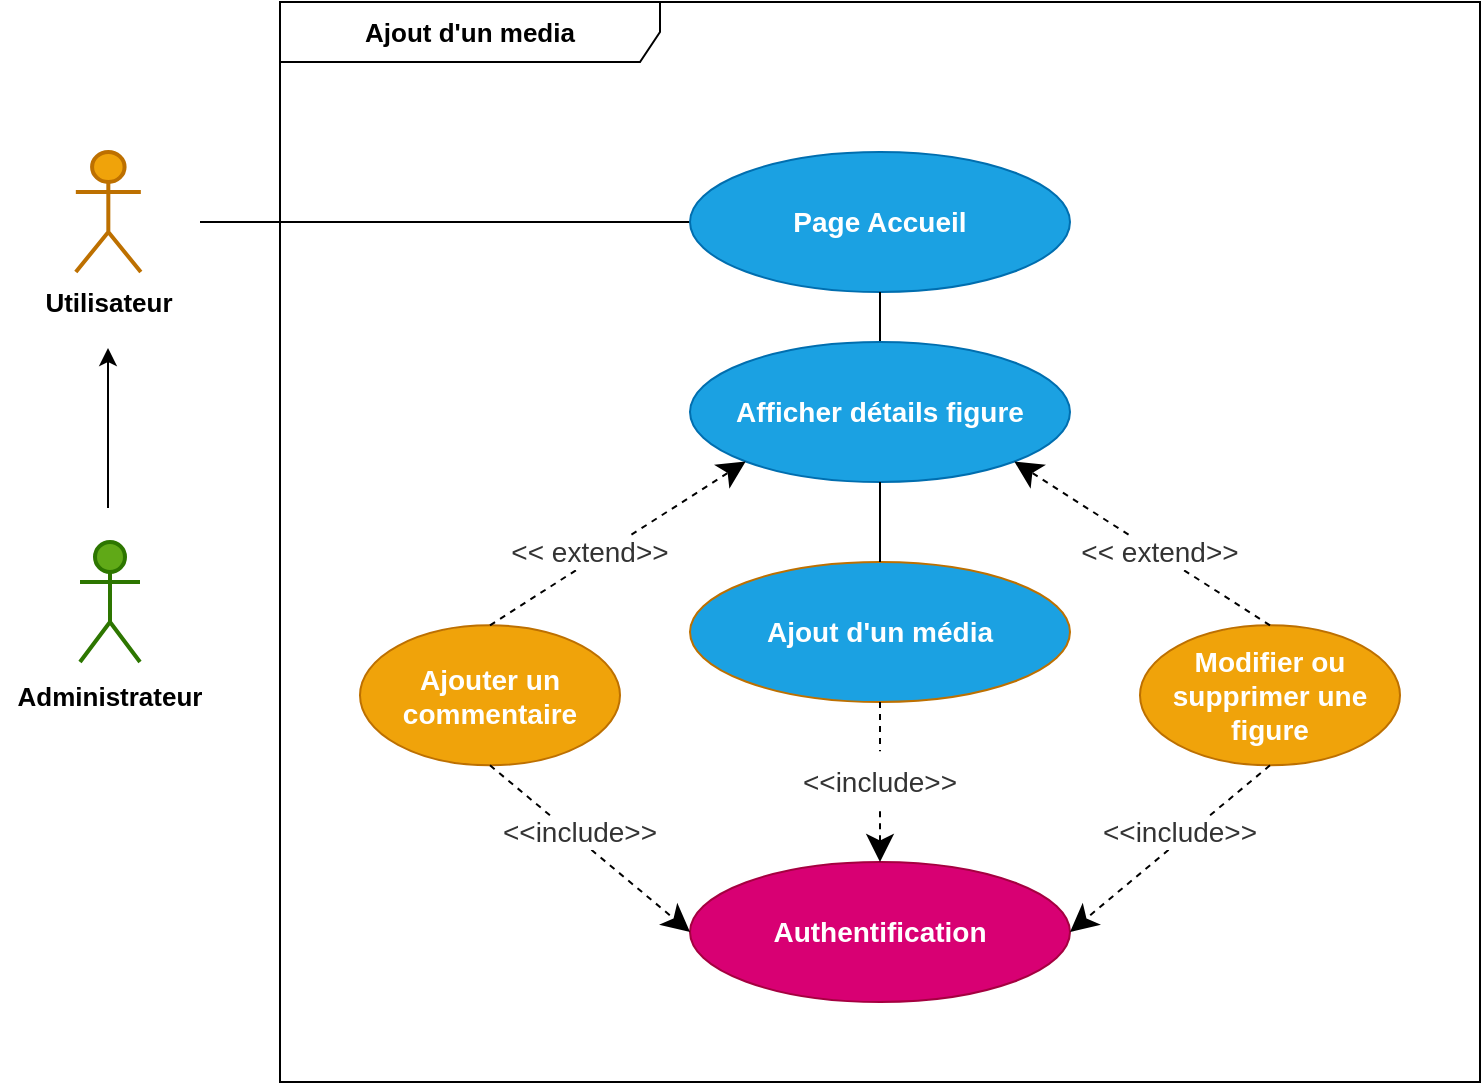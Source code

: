 <mxfile version="20.7.4" type="device"><diagram id="IBph_rOlRubgpFlMYiFD" name="Page-1"><mxGraphModel dx="1477" dy="-723" grid="1" gridSize="10" guides="1" tooltips="1" connect="1" arrows="1" fold="1" page="1" pageScale="1" pageWidth="1169" pageHeight="1654" math="0" shadow="0"><root><mxCell id="0"/><mxCell id="1" parent="0"/><mxCell id="M1mV2Twh1JZ1whArbeE2-57" value="" style="group" parent="1" vertex="1" connectable="0"><mxGeometry x="110" y="1866" width="740" height="540" as="geometry"/></mxCell><mxCell id="M1mV2Twh1JZ1whArbeE2-58" value="&lt;b&gt;Ajout d'un media&lt;/b&gt;" style="shape=umlFrame;whiteSpace=wrap;html=1;fontFamily=Helvetica;fontSize=13;width=190;height=30;" parent="M1mV2Twh1JZ1whArbeE2-57" vertex="1"><mxGeometry x="140" width="600" height="540" as="geometry"/></mxCell><mxCell id="M1mV2Twh1JZ1whArbeE2-59" value="" style="endArrow=none;html=1;rounded=0;fontFamily=Helvetica;fontSize=14;fontColor=#ffffff;entryX=0;entryY=0.5;entryDx=0;entryDy=0;" parent="M1mV2Twh1JZ1whArbeE2-57" target="M1mV2Twh1JZ1whArbeE2-60" edge="1"><mxGeometry width="50" height="50" relative="1" as="geometry"><mxPoint x="100" y="110" as="sourcePoint"/><mxPoint x="110" y="285" as="targetPoint"/></mxGeometry></mxCell><mxCell id="M1mV2Twh1JZ1whArbeE2-60" value="&lt;font style=&quot;font-size: 14px;&quot; color=&quot;#ffffff&quot;&gt;&lt;b&gt;Page Accueil&lt;br&gt;&lt;/b&gt;&lt;/font&gt;" style="ellipse;whiteSpace=wrap;html=1;fontFamily=Helvetica;fontSize=13;fillColor=#1ba1e2;fontColor=#ffffff;strokeColor=#006EAF;" parent="M1mV2Twh1JZ1whArbeE2-57" vertex="1"><mxGeometry x="345" y="75" width="190" height="70" as="geometry"/></mxCell><mxCell id="M1mV2Twh1JZ1whArbeE2-61" value="" style="group" parent="M1mV2Twh1JZ1whArbeE2-57" vertex="1" connectable="0"><mxGeometry y="55" width="65" height="90" as="geometry"/></mxCell><mxCell id="M1mV2Twh1JZ1whArbeE2-62" value="" style="shape=umlActor;verticalLabelPosition=bottom;verticalAlign=top;html=1;outlineConnect=0;strokeWidth=2;labelBackgroundColor=none;rounded=1;fillColor=#f0a30a;fontColor=#000000;strokeColor=#BD7000;" parent="M1mV2Twh1JZ1whArbeE2-61" vertex="1"><mxGeometry x="37.917" y="20" width="32.5" height="60" as="geometry"/></mxCell><mxCell id="M1mV2Twh1JZ1whArbeE2-63" value="&lt;font style=&quot;font-size: 13px;&quot;&gt;&lt;b style=&quot;&quot;&gt;Utilisateur&lt;/b&gt;&lt;/font&gt;" style="text;html=1;strokeColor=none;fillColor=none;align=center;verticalAlign=middle;whiteSpace=wrap;rounded=0;" parent="M1mV2Twh1JZ1whArbeE2-61" vertex="1"><mxGeometry x="21.667" y="80" width="65" height="30" as="geometry"/></mxCell><mxCell id="M1mV2Twh1JZ1whArbeE2-64" value="" style="endArrow=none;html=1;rounded=0;fontFamily=Helvetica;fontSize=14;fontColor=#ffffff;entryX=0.5;entryY=1;entryDx=0;entryDy=0;exitX=0.5;exitY=0;exitDx=0;exitDy=0;" parent="M1mV2Twh1JZ1whArbeE2-57" source="M1mV2Twh1JZ1whArbeE2-65" target="M1mV2Twh1JZ1whArbeE2-60" edge="1"><mxGeometry width="50" height="50" relative="1" as="geometry"><mxPoint x="120" y="80" as="sourcePoint"/><mxPoint x="240.0" y="120" as="targetPoint"/></mxGeometry></mxCell><mxCell id="M1mV2Twh1JZ1whArbeE2-65" value="&lt;font style=&quot;font-size: 14px;&quot; color=&quot;#ffffff&quot;&gt;&lt;b&gt;Afficher détails figure&lt;br&gt;&lt;/b&gt;&lt;/font&gt;" style="ellipse;whiteSpace=wrap;html=1;fontFamily=Helvetica;fontSize=13;fillColor=#1ba1e2;fontColor=#ffffff;strokeColor=#006EAF;" parent="M1mV2Twh1JZ1whArbeE2-57" vertex="1"><mxGeometry x="345" y="170" width="190" height="70" as="geometry"/></mxCell><mxCell id="M1mV2Twh1JZ1whArbeE2-66" value="&lt;font style=&quot;font-size: 14px;&quot; color=&quot;#ffffff&quot;&gt;&lt;b&gt;Ajouter un commentaire&lt;br&gt;&lt;/b&gt;&lt;/font&gt;" style="ellipse;whiteSpace=wrap;html=1;fontFamily=Helvetica;fontSize=13;fillColor=#f0a30a;fontColor=#000000;strokeColor=#BD7000;" parent="M1mV2Twh1JZ1whArbeE2-57" vertex="1"><mxGeometry x="180" y="311.67" width="130" height="70" as="geometry"/></mxCell><mxCell id="M1mV2Twh1JZ1whArbeE2-67" value="&lt;font style=&quot;font-size: 14px;&quot; color=&quot;#ffffff&quot;&gt;&lt;b&gt;Authentification&lt;br&gt;&lt;/b&gt;&lt;/font&gt;" style="ellipse;whiteSpace=wrap;html=1;fontFamily=Helvetica;fontSize=13;fillColor=#d80073;fontColor=#ffffff;strokeColor=#A50040;" parent="M1mV2Twh1JZ1whArbeE2-57" vertex="1"><mxGeometry x="345" y="430" width="190" height="70" as="geometry"/></mxCell><mxCell id="M1mV2Twh1JZ1whArbeE2-68" value="" style="endArrow=classic;html=1;rounded=0;dashed=1;fontFamily=Verdana;fontSize=12;fontColor=#333333;startSize=6;endSize=11;entryX=0;entryY=1;entryDx=0;entryDy=0;exitX=0.5;exitY=0;exitDx=0;exitDy=0;" parent="M1mV2Twh1JZ1whArbeE2-57" source="M1mV2Twh1JZ1whArbeE2-66" target="M1mV2Twh1JZ1whArbeE2-65" edge="1"><mxGeometry width="50" height="50" relative="1" as="geometry"><mxPoint x="150" y="325" as="sourcePoint"/><mxPoint x="325" y="360" as="targetPoint"/></mxGeometry></mxCell><mxCell id="M1mV2Twh1JZ1whArbeE2-72" value="&amp;lt;&amp;lt; extend&amp;gt;&amp;gt;" style="text;html=1;strokeColor=none;fillColor=none;align=center;verticalAlign=middle;whiteSpace=wrap;rounded=0;fontFamily=Helvetica;fontSize=14;fontColor=#333333;labelBackgroundColor=default;" parent="M1mV2Twh1JZ1whArbeE2-57" vertex="1"><mxGeometry x="250" y="270" width="90" height="10" as="geometry"/></mxCell><mxCell id="M1mV2Twh1JZ1whArbeE2-73" value="" style="endArrow=classic;html=1;rounded=0;dashed=1;fontFamily=Verdana;fontSize=12;fontColor=#333333;startSize=6;endSize=11;entryX=0;entryY=0.5;entryDx=0;entryDy=0;exitX=0.5;exitY=1;exitDx=0;exitDy=0;" parent="M1mV2Twh1JZ1whArbeE2-57" source="M1mV2Twh1JZ1whArbeE2-66" target="M1mV2Twh1JZ1whArbeE2-67" edge="1"><mxGeometry width="50" height="50" relative="1" as="geometry"><mxPoint x="305" y="305" as="sourcePoint"/><mxPoint x="445" y="265" as="targetPoint"/></mxGeometry></mxCell><mxCell id="M1mV2Twh1JZ1whArbeE2-74" value="&amp;lt;&amp;lt;include&amp;gt;&amp;gt;" style="text;html=1;strokeColor=none;fillColor=none;align=center;verticalAlign=middle;whiteSpace=wrap;rounded=0;fontFamily=Helvetica;fontSize=14;fontColor=#333333;labelBackgroundColor=default;" parent="M1mV2Twh1JZ1whArbeE2-57" vertex="1"><mxGeometry x="260" y="400" width="60" height="30" as="geometry"/></mxCell><mxCell id="M1mV2Twh1JZ1whArbeE2-75" value="0" style="shape=umlActor;verticalLabelPosition=bottom;verticalAlign=top;html=1;outlineConnect=0;strokeWidth=2;labelBackgroundColor=none;rounded=1;fillColor=#60a917;fontColor=#ffffff;strokeColor=#2D7600;" parent="M1mV2Twh1JZ1whArbeE2-57" vertex="1"><mxGeometry x="40" y="270" width="30" height="60" as="geometry"/></mxCell><mxCell id="M1mV2Twh1JZ1whArbeE2-76" value="&lt;font style=&quot;font-size: 13px;&quot;&gt;&lt;b style=&quot;&quot;&gt;Administrateur&lt;/b&gt;&lt;/font&gt;" style="text;html=1;strokeColor=none;fillColor=none;align=center;verticalAlign=middle;whiteSpace=wrap;rounded=0;" parent="M1mV2Twh1JZ1whArbeE2-57" vertex="1"><mxGeometry x="25" y="343.333" width="60" height="6.667" as="geometry"/></mxCell><mxCell id="vmJszWyHjMoaetZt2RsD-1" value="&lt;font style=&quot;font-size: 14px;&quot; color=&quot;#ffffff&quot;&gt;&lt;b&gt;Modifier ou supprimer une figure&lt;br&gt;&lt;/b&gt;&lt;/font&gt;" style="ellipse;whiteSpace=wrap;html=1;fontFamily=Helvetica;fontSize=13;fillColor=#f0a30a;fontColor=#000000;strokeColor=#BD7000;" parent="M1mV2Twh1JZ1whArbeE2-57" vertex="1"><mxGeometry x="570" y="311.67" width="130" height="70" as="geometry"/></mxCell><mxCell id="vmJszWyHjMoaetZt2RsD-2" value="" style="endArrow=classic;html=1;rounded=0;dashed=1;fontFamily=Verdana;fontSize=12;fontColor=#333333;startSize=6;endSize=11;entryX=1;entryY=1;entryDx=0;entryDy=0;exitX=0.5;exitY=0;exitDx=0;exitDy=0;" parent="M1mV2Twh1JZ1whArbeE2-57" source="vmJszWyHjMoaetZt2RsD-1" target="M1mV2Twh1JZ1whArbeE2-65" edge="1"><mxGeometry width="50" height="50" relative="1" as="geometry"><mxPoint x="285" y="340" as="sourcePoint"/><mxPoint x="485" y="250" as="targetPoint"/></mxGeometry></mxCell><mxCell id="vmJszWyHjMoaetZt2RsD-3" value="&amp;lt;&amp;lt; extend&amp;gt;&amp;gt;" style="text;html=1;strokeColor=none;fillColor=none;align=center;verticalAlign=middle;whiteSpace=wrap;rounded=0;fontFamily=Helvetica;fontSize=14;fontColor=#333333;labelBackgroundColor=default;" parent="M1mV2Twh1JZ1whArbeE2-57" vertex="1"><mxGeometry x="535" y="270" width="90" height="10" as="geometry"/></mxCell><mxCell id="vmJszWyHjMoaetZt2RsD-4" value="" style="endArrow=classic;html=1;rounded=0;dashed=1;fontFamily=Verdana;fontSize=12;fontColor=#333333;startSize=6;endSize=11;entryX=1;entryY=0.5;entryDx=0;entryDy=0;exitX=0.5;exitY=1;exitDx=0;exitDy=0;" parent="M1mV2Twh1JZ1whArbeE2-57" source="vmJszWyHjMoaetZt2RsD-1" target="M1mV2Twh1JZ1whArbeE2-67" edge="1"><mxGeometry width="50" height="50" relative="1" as="geometry"><mxPoint x="285" y="410" as="sourcePoint"/><mxPoint x="390" y="495" as="targetPoint"/></mxGeometry></mxCell><mxCell id="vmJszWyHjMoaetZt2RsD-5" value="&amp;lt;&amp;lt;include&amp;gt;&amp;gt;" style="text;html=1;strokeColor=none;fillColor=none;align=center;verticalAlign=middle;whiteSpace=wrap;rounded=0;fontFamily=Helvetica;fontSize=14;fontColor=#333333;labelBackgroundColor=default;" parent="M1mV2Twh1JZ1whArbeE2-57" vertex="1"><mxGeometry x="560" y="400" width="60" height="30" as="geometry"/></mxCell><mxCell id="zqF3Z0KduumAt8d9jRRn-1" value="&lt;font style=&quot;font-size: 14px;&quot; color=&quot;#ffffff&quot;&gt;&lt;b&gt;Ajout d'un média&lt;br&gt;&lt;/b&gt;&lt;/font&gt;" style="ellipse;whiteSpace=wrap;html=1;fontFamily=Helvetica;fontSize=13;fillColor=#1ba1e2;fontColor=#000000;strokeColor=#BD7000;" vertex="1" parent="M1mV2Twh1JZ1whArbeE2-57"><mxGeometry x="345" y="280.0" width="190" height="70" as="geometry"/></mxCell><mxCell id="zqF3Z0KduumAt8d9jRRn-2" value="" style="endArrow=none;html=1;rounded=0;fontFamily=Helvetica;fontSize=14;fontColor=#ffffff;entryX=0.5;entryY=1;entryDx=0;entryDy=0;exitX=0.5;exitY=0;exitDx=0;exitDy=0;" edge="1" parent="M1mV2Twh1JZ1whArbeE2-57" source="zqF3Z0KduumAt8d9jRRn-1" target="M1mV2Twh1JZ1whArbeE2-65"><mxGeometry width="50" height="50" relative="1" as="geometry"><mxPoint x="450" y="200" as="sourcePoint"/><mxPoint x="450" y="155" as="targetPoint"/></mxGeometry></mxCell><mxCell id="zqF3Z0KduumAt8d9jRRn-3" value="" style="endArrow=classic;html=1;rounded=0;dashed=1;fontFamily=Verdana;fontSize=12;fontColor=#333333;startSize=6;endSize=11;entryX=0.5;entryY=0;entryDx=0;entryDy=0;exitX=0.5;exitY=1;exitDx=0;exitDy=0;startArrow=none;" edge="1" parent="M1mV2Twh1JZ1whArbeE2-57" source="zqF3Z0KduumAt8d9jRRn-4" target="M1mV2Twh1JZ1whArbeE2-67"><mxGeometry width="50" height="50" relative="1" as="geometry"><mxPoint x="255" y="391.67" as="sourcePoint"/><mxPoint x="355.0" y="475" as="targetPoint"/></mxGeometry></mxCell><mxCell id="zqF3Z0KduumAt8d9jRRn-4" value="&amp;lt;&amp;lt;include&amp;gt;&amp;gt;" style="text;html=1;strokeColor=none;fillColor=none;align=center;verticalAlign=middle;whiteSpace=wrap;rounded=0;fontFamily=Helvetica;fontSize=14;fontColor=#333333;labelBackgroundColor=default;" vertex="1" parent="M1mV2Twh1JZ1whArbeE2-57"><mxGeometry x="410" y="374.67" width="60" height="30" as="geometry"/></mxCell><mxCell id="zqF3Z0KduumAt8d9jRRn-5" value="" style="endArrow=none;html=1;rounded=0;dashed=1;fontFamily=Verdana;fontSize=12;fontColor=#333333;startSize=6;endSize=11;entryX=0.5;entryY=0;entryDx=0;entryDy=0;exitX=0.5;exitY=1;exitDx=0;exitDy=0;" edge="1" parent="M1mV2Twh1JZ1whArbeE2-57" source="zqF3Z0KduumAt8d9jRRn-1" target="zqF3Z0KduumAt8d9jRRn-4"><mxGeometry width="50" height="50" relative="1" as="geometry"><mxPoint x="550.0" y="2251.67" as="sourcePoint"/><mxPoint x="550.0" y="2300" as="targetPoint"/></mxGeometry></mxCell><mxCell id="M1mV2Twh1JZ1whArbeE2-77" value="" style="endArrow=classic;html=1;rounded=0;" parent="1" edge="1"><mxGeometry width="50" height="50" relative="1" as="geometry"><mxPoint x="164" y="2119" as="sourcePoint"/><mxPoint x="164" y="2039" as="targetPoint"/></mxGeometry></mxCell></root></mxGraphModel></diagram></mxfile>